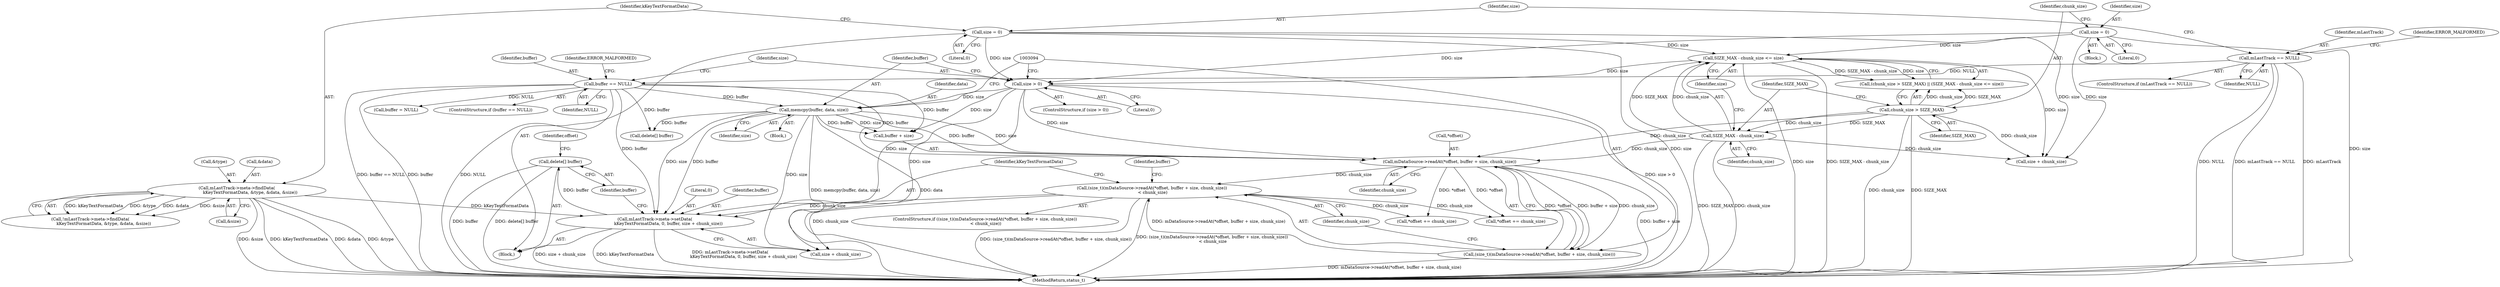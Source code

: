 digraph "0_Android_e7142a0703bc93f75e213e96ebc19000022afed9@API" {
"1003122" [label="(Call,delete[] buffer)"];
"1003115" [label="(Call,mLastTrack->meta->setData(\n                    kKeyTextFormatData, 0, buffer, size + chunk_size))"];
"1003043" [label="(Call,mLastTrack->meta->findData(\n                    kKeyTextFormatData, &type, &data, &size))"];
"1003076" [label="(Call,buffer == NULL)"];
"1003030" [label="(Call,mLastTrack == NULL)"];
"1003087" [label="(Call,memcpy(buffer, data, size))"];
"1003083" [label="(Call,size > 0)"];
"1003060" [label="(Call,SIZE_MAX - chunk_size <= size)"];
"1003061" [label="(Call,SIZE_MAX - chunk_size)"];
"1003057" [label="(Call,chunk_size > SIZE_MAX)"];
"1003052" [label="(Call,size = 0)"];
"1003038" [label="(Call,size = 0)"];
"1003092" [label="(Call,(size_t)(mDataSource->readAt(*offset, buffer + size, chunk_size))\n < chunk_size)"];
"1003093" [label="(Call,(size_t)(mDataSource->readAt(*offset, buffer + size, chunk_size)))"];
"1003095" [label="(Call,mDataSource->readAt(*offset, buffer + size, chunk_size))"];
"1003095" [label="(Call,mDataSource->readAt(*offset, buffer + size, chunk_size))"];
"1003090" [label="(Identifier,size)"];
"1003028" [label="(Block,)"];
"1003096" [label="(Call,*offset)"];
"1003029" [label="(ControlStructure,if (mLastTrack == NULL))"];
"1003043" [label="(Call,mLastTrack->meta->findData(\n                    kKeyTextFormatData, &type, &data, &size))"];
"1003126" [label="(Identifier,offset)"];
"1003092" [label="(Call,(size_t)(mDataSource->readAt(*offset, buffer + size, chunk_size))\n < chunk_size)"];
"1003039" [label="(Identifier,size)"];
"1003088" [label="(Identifier,buffer)"];
"1003082" [label="(ControlStructure,if (size > 0))"];
"1003060" [label="(Call,SIZE_MAX - chunk_size <= size)"];
"1003072" [label="(Call,size + chunk_size)"];
"1003062" [label="(Identifier,SIZE_MAX)"];
"1003051" [label="(Block,)"];
"1003102" [label="(Identifier,chunk_size)"];
"1003122" [label="(Call,delete[] buffer)"];
"1003106" [label="(Call,buffer = NULL)"];
"1003115" [label="(Call,mLastTrack->meta->setData(\n                    kKeyTextFormatData, 0, buffer, size + chunk_size))"];
"1003086" [label="(Block,)"];
"1003040" [label="(Literal,0)"];
"1003116" [label="(Identifier,kKeyTextFormatData)"];
"1003077" [label="(Identifier,buffer)"];
"1003123" [label="(Identifier,buffer)"];
"1003042" [label="(Call,!mLastTrack->meta->findData(\n                    kKeyTextFormatData, &type, &data, &size))"];
"1003124" [label="(Call,*offset += chunk_size)"];
"1003117" [label="(Literal,0)"];
"1003053" [label="(Identifier,size)"];
"1003045" [label="(Call,&type)"];
"1003075" [label="(ControlStructure,if (buffer == NULL))"];
"1003083" [label="(Call,size > 0)"];
"1003118" [label="(Identifier,buffer)"];
"1003119" [label="(Call,size + chunk_size)"];
"1003078" [label="(Identifier,NULL)"];
"1003030" [label="(Call,mLastTrack == NULL)"];
"1003047" [label="(Call,&data)"];
"1003089" [label="(Identifier,data)"];
"1003058" [label="(Identifier,chunk_size)"];
"1003091" [label="(ControlStructure,if ((size_t)(mDataSource->readAt(*offset, buffer + size, chunk_size))\n < chunk_size))"];
"1003104" [label="(Call,delete[] buffer)"];
"1003085" [label="(Literal,0)"];
"1003275" [label="(MethodReturn,status_t)"];
"1003059" [label="(Identifier,SIZE_MAX)"];
"1003054" [label="(Literal,0)"];
"1003109" [label="(Call,*offset += chunk_size)"];
"1003038" [label="(Call,size = 0)"];
"1003057" [label="(Call,chunk_size > SIZE_MAX)"];
"1003081" [label="(Identifier,ERROR_MALFORMED)"];
"1003084" [label="(Identifier,size)"];
"1003032" [label="(Identifier,NULL)"];
"1003064" [label="(Identifier,size)"];
"1003061" [label="(Call,SIZE_MAX - chunk_size)"];
"1003063" [label="(Identifier,chunk_size)"];
"1003105" [label="(Identifier,buffer)"];
"1003056" [label="(Call,(chunk_size > SIZE_MAX) || (SIZE_MAX - chunk_size <= size))"];
"1003034" [label="(Identifier,ERROR_MALFORMED)"];
"1003049" [label="(Call,&size)"];
"1003052" [label="(Call,size = 0)"];
"1003098" [label="(Call,buffer + size)"];
"1003087" [label="(Call,memcpy(buffer, data, size))"];
"1003076" [label="(Call,buffer == NULL)"];
"1003093" [label="(Call,(size_t)(mDataSource->readAt(*offset, buffer + size, chunk_size)))"];
"1003101" [label="(Identifier,chunk_size)"];
"1003044" [label="(Identifier,kKeyTextFormatData)"];
"1003031" [label="(Identifier,mLastTrack)"];
"1003122" -> "1003028"  [label="AST: "];
"1003122" -> "1003123"  [label="CFG: "];
"1003123" -> "1003122"  [label="AST: "];
"1003126" -> "1003122"  [label="CFG: "];
"1003122" -> "1003275"  [label="DDG: buffer"];
"1003122" -> "1003275"  [label="DDG: delete[] buffer"];
"1003115" -> "1003122"  [label="DDG: buffer"];
"1003115" -> "1003028"  [label="AST: "];
"1003115" -> "1003119"  [label="CFG: "];
"1003116" -> "1003115"  [label="AST: "];
"1003117" -> "1003115"  [label="AST: "];
"1003118" -> "1003115"  [label="AST: "];
"1003119" -> "1003115"  [label="AST: "];
"1003123" -> "1003115"  [label="CFG: "];
"1003115" -> "1003275"  [label="DDG: size + chunk_size"];
"1003115" -> "1003275"  [label="DDG: kKeyTextFormatData"];
"1003115" -> "1003275"  [label="DDG: mLastTrack->meta->setData(\n                    kKeyTextFormatData, 0, buffer, size + chunk_size)"];
"1003043" -> "1003115"  [label="DDG: kKeyTextFormatData"];
"1003076" -> "1003115"  [label="DDG: buffer"];
"1003087" -> "1003115"  [label="DDG: buffer"];
"1003087" -> "1003115"  [label="DDG: size"];
"1003083" -> "1003115"  [label="DDG: size"];
"1003092" -> "1003115"  [label="DDG: chunk_size"];
"1003043" -> "1003042"  [label="AST: "];
"1003043" -> "1003049"  [label="CFG: "];
"1003044" -> "1003043"  [label="AST: "];
"1003045" -> "1003043"  [label="AST: "];
"1003047" -> "1003043"  [label="AST: "];
"1003049" -> "1003043"  [label="AST: "];
"1003042" -> "1003043"  [label="CFG: "];
"1003043" -> "1003275"  [label="DDG: &size"];
"1003043" -> "1003275"  [label="DDG: kKeyTextFormatData"];
"1003043" -> "1003275"  [label="DDG: &data"];
"1003043" -> "1003275"  [label="DDG: &type"];
"1003043" -> "1003042"  [label="DDG: kKeyTextFormatData"];
"1003043" -> "1003042"  [label="DDG: &type"];
"1003043" -> "1003042"  [label="DDG: &data"];
"1003043" -> "1003042"  [label="DDG: &size"];
"1003076" -> "1003075"  [label="AST: "];
"1003076" -> "1003078"  [label="CFG: "];
"1003077" -> "1003076"  [label="AST: "];
"1003078" -> "1003076"  [label="AST: "];
"1003081" -> "1003076"  [label="CFG: "];
"1003084" -> "1003076"  [label="CFG: "];
"1003076" -> "1003275"  [label="DDG: buffer == NULL"];
"1003076" -> "1003275"  [label="DDG: buffer"];
"1003076" -> "1003275"  [label="DDG: NULL"];
"1003030" -> "1003076"  [label="DDG: NULL"];
"1003076" -> "1003087"  [label="DDG: buffer"];
"1003076" -> "1003095"  [label="DDG: buffer"];
"1003076" -> "1003098"  [label="DDG: buffer"];
"1003076" -> "1003104"  [label="DDG: buffer"];
"1003076" -> "1003106"  [label="DDG: NULL"];
"1003030" -> "1003029"  [label="AST: "];
"1003030" -> "1003032"  [label="CFG: "];
"1003031" -> "1003030"  [label="AST: "];
"1003032" -> "1003030"  [label="AST: "];
"1003034" -> "1003030"  [label="CFG: "];
"1003039" -> "1003030"  [label="CFG: "];
"1003030" -> "1003275"  [label="DDG: NULL"];
"1003030" -> "1003275"  [label="DDG: mLastTrack == NULL"];
"1003030" -> "1003275"  [label="DDG: mLastTrack"];
"1003087" -> "1003086"  [label="AST: "];
"1003087" -> "1003090"  [label="CFG: "];
"1003088" -> "1003087"  [label="AST: "];
"1003089" -> "1003087"  [label="AST: "];
"1003090" -> "1003087"  [label="AST: "];
"1003094" -> "1003087"  [label="CFG: "];
"1003087" -> "1003275"  [label="DDG: memcpy(buffer, data, size)"];
"1003087" -> "1003275"  [label="DDG: data"];
"1003083" -> "1003087"  [label="DDG: size"];
"1003087" -> "1003095"  [label="DDG: buffer"];
"1003087" -> "1003095"  [label="DDG: size"];
"1003087" -> "1003098"  [label="DDG: buffer"];
"1003087" -> "1003098"  [label="DDG: size"];
"1003087" -> "1003104"  [label="DDG: buffer"];
"1003087" -> "1003119"  [label="DDG: size"];
"1003083" -> "1003082"  [label="AST: "];
"1003083" -> "1003085"  [label="CFG: "];
"1003084" -> "1003083"  [label="AST: "];
"1003085" -> "1003083"  [label="AST: "];
"1003088" -> "1003083"  [label="CFG: "];
"1003094" -> "1003083"  [label="CFG: "];
"1003083" -> "1003275"  [label="DDG: size > 0"];
"1003060" -> "1003083"  [label="DDG: size"];
"1003052" -> "1003083"  [label="DDG: size"];
"1003038" -> "1003083"  [label="DDG: size"];
"1003083" -> "1003095"  [label="DDG: size"];
"1003083" -> "1003098"  [label="DDG: size"];
"1003083" -> "1003119"  [label="DDG: size"];
"1003060" -> "1003056"  [label="AST: "];
"1003060" -> "1003064"  [label="CFG: "];
"1003061" -> "1003060"  [label="AST: "];
"1003064" -> "1003060"  [label="AST: "];
"1003056" -> "1003060"  [label="CFG: "];
"1003060" -> "1003275"  [label="DDG: size"];
"1003060" -> "1003275"  [label="DDG: SIZE_MAX - chunk_size"];
"1003060" -> "1003056"  [label="DDG: SIZE_MAX - chunk_size"];
"1003060" -> "1003056"  [label="DDG: size"];
"1003061" -> "1003060"  [label="DDG: SIZE_MAX"];
"1003061" -> "1003060"  [label="DDG: chunk_size"];
"1003052" -> "1003060"  [label="DDG: size"];
"1003038" -> "1003060"  [label="DDG: size"];
"1003060" -> "1003072"  [label="DDG: size"];
"1003061" -> "1003063"  [label="CFG: "];
"1003062" -> "1003061"  [label="AST: "];
"1003063" -> "1003061"  [label="AST: "];
"1003064" -> "1003061"  [label="CFG: "];
"1003061" -> "1003275"  [label="DDG: SIZE_MAX"];
"1003061" -> "1003275"  [label="DDG: chunk_size"];
"1003057" -> "1003061"  [label="DDG: SIZE_MAX"];
"1003057" -> "1003061"  [label="DDG: chunk_size"];
"1003061" -> "1003072"  [label="DDG: chunk_size"];
"1003061" -> "1003095"  [label="DDG: chunk_size"];
"1003057" -> "1003056"  [label="AST: "];
"1003057" -> "1003059"  [label="CFG: "];
"1003058" -> "1003057"  [label="AST: "];
"1003059" -> "1003057"  [label="AST: "];
"1003062" -> "1003057"  [label="CFG: "];
"1003056" -> "1003057"  [label="CFG: "];
"1003057" -> "1003275"  [label="DDG: chunk_size"];
"1003057" -> "1003275"  [label="DDG: SIZE_MAX"];
"1003057" -> "1003056"  [label="DDG: chunk_size"];
"1003057" -> "1003056"  [label="DDG: SIZE_MAX"];
"1003057" -> "1003072"  [label="DDG: chunk_size"];
"1003057" -> "1003095"  [label="DDG: chunk_size"];
"1003052" -> "1003051"  [label="AST: "];
"1003052" -> "1003054"  [label="CFG: "];
"1003053" -> "1003052"  [label="AST: "];
"1003054" -> "1003052"  [label="AST: "];
"1003058" -> "1003052"  [label="CFG: "];
"1003052" -> "1003275"  [label="DDG: size"];
"1003052" -> "1003072"  [label="DDG: size"];
"1003038" -> "1003028"  [label="AST: "];
"1003038" -> "1003040"  [label="CFG: "];
"1003039" -> "1003038"  [label="AST: "];
"1003040" -> "1003038"  [label="AST: "];
"1003044" -> "1003038"  [label="CFG: "];
"1003038" -> "1003275"  [label="DDG: size"];
"1003038" -> "1003072"  [label="DDG: size"];
"1003092" -> "1003091"  [label="AST: "];
"1003092" -> "1003102"  [label="CFG: "];
"1003093" -> "1003092"  [label="AST: "];
"1003102" -> "1003092"  [label="AST: "];
"1003105" -> "1003092"  [label="CFG: "];
"1003116" -> "1003092"  [label="CFG: "];
"1003092" -> "1003275"  [label="DDG: (size_t)(mDataSource->readAt(*offset, buffer + size, chunk_size))"];
"1003092" -> "1003275"  [label="DDG: (size_t)(mDataSource->readAt(*offset, buffer + size, chunk_size))\n < chunk_size"];
"1003093" -> "1003092"  [label="DDG: mDataSource->readAt(*offset, buffer + size, chunk_size)"];
"1003095" -> "1003092"  [label="DDG: chunk_size"];
"1003092" -> "1003109"  [label="DDG: chunk_size"];
"1003092" -> "1003119"  [label="DDG: chunk_size"];
"1003092" -> "1003124"  [label="DDG: chunk_size"];
"1003093" -> "1003095"  [label="CFG: "];
"1003094" -> "1003093"  [label="AST: "];
"1003095" -> "1003093"  [label="AST: "];
"1003102" -> "1003093"  [label="CFG: "];
"1003093" -> "1003275"  [label="DDG: mDataSource->readAt(*offset, buffer + size, chunk_size)"];
"1003095" -> "1003093"  [label="DDG: *offset"];
"1003095" -> "1003093"  [label="DDG: buffer + size"];
"1003095" -> "1003093"  [label="DDG: chunk_size"];
"1003095" -> "1003101"  [label="CFG: "];
"1003096" -> "1003095"  [label="AST: "];
"1003098" -> "1003095"  [label="AST: "];
"1003101" -> "1003095"  [label="AST: "];
"1003095" -> "1003275"  [label="DDG: buffer + size"];
"1003095" -> "1003109"  [label="DDG: *offset"];
"1003095" -> "1003124"  [label="DDG: *offset"];
}
